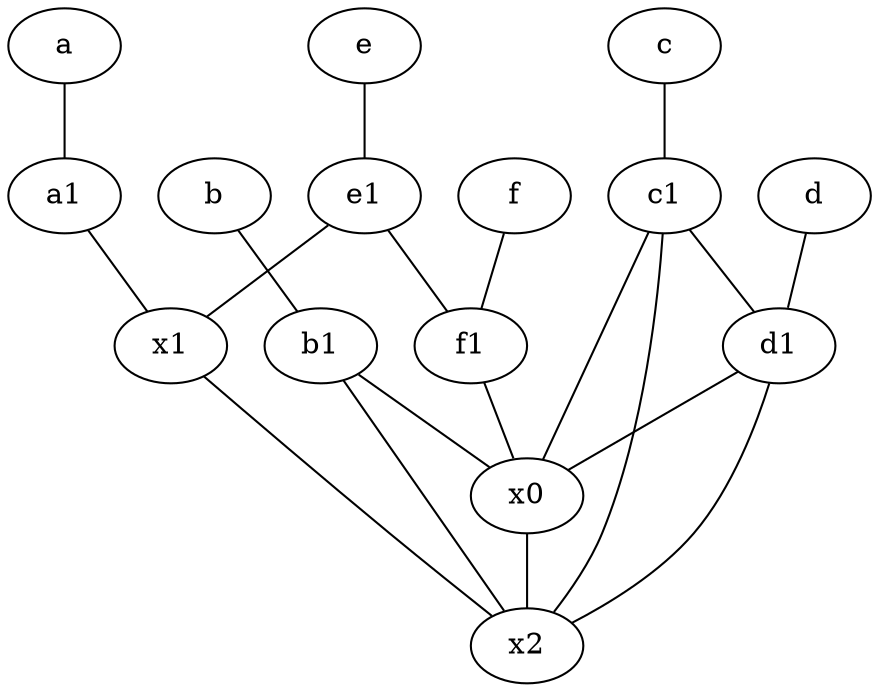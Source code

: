 graph {
	node [labelfontsize=50]
	c1 [labelfontsize=50 pos="4.5,3!"]
	c [labelfontsize=50 pos="4.5,2!"]
	f [labelfontsize=50 pos="3,9!"]
	x0 [labelfontsize=50]
	d [labelfontsize=50 pos="2,5!"]
	b1 [labelfontsize=50 pos="9,4!"]
	e [labelfontsize=50 pos="7,9!"]
	d1 [labelfontsize=50 pos="3,5!"]
	x1 [labelfontsize=50]
	a [labelfontsize=50 pos="8,2!"]
	a1 [labelfontsize=50 pos="8,3!"]
	e1 [labelfontsize=50 pos="7,7!"]
	b [labelfontsize=50 pos="10,4!"]
	x2 [labelfontsize=50]
	f1 [labelfontsize=50 pos="3,8!"]
	f -- f1
	f1 -- x0
	c1 -- d1
	a1 -- x1
	e -- e1
	x1 -- x2
	d -- d1
	e1 -- x1
	e1 -- f1
	b -- b1
	d1 -- x0
	x0 -- x2
	c1 -- x2
	b1 -- x2
	d1 -- x2
	c1 -- x0
	c -- c1
	a -- a1
	b1 -- x0
}
